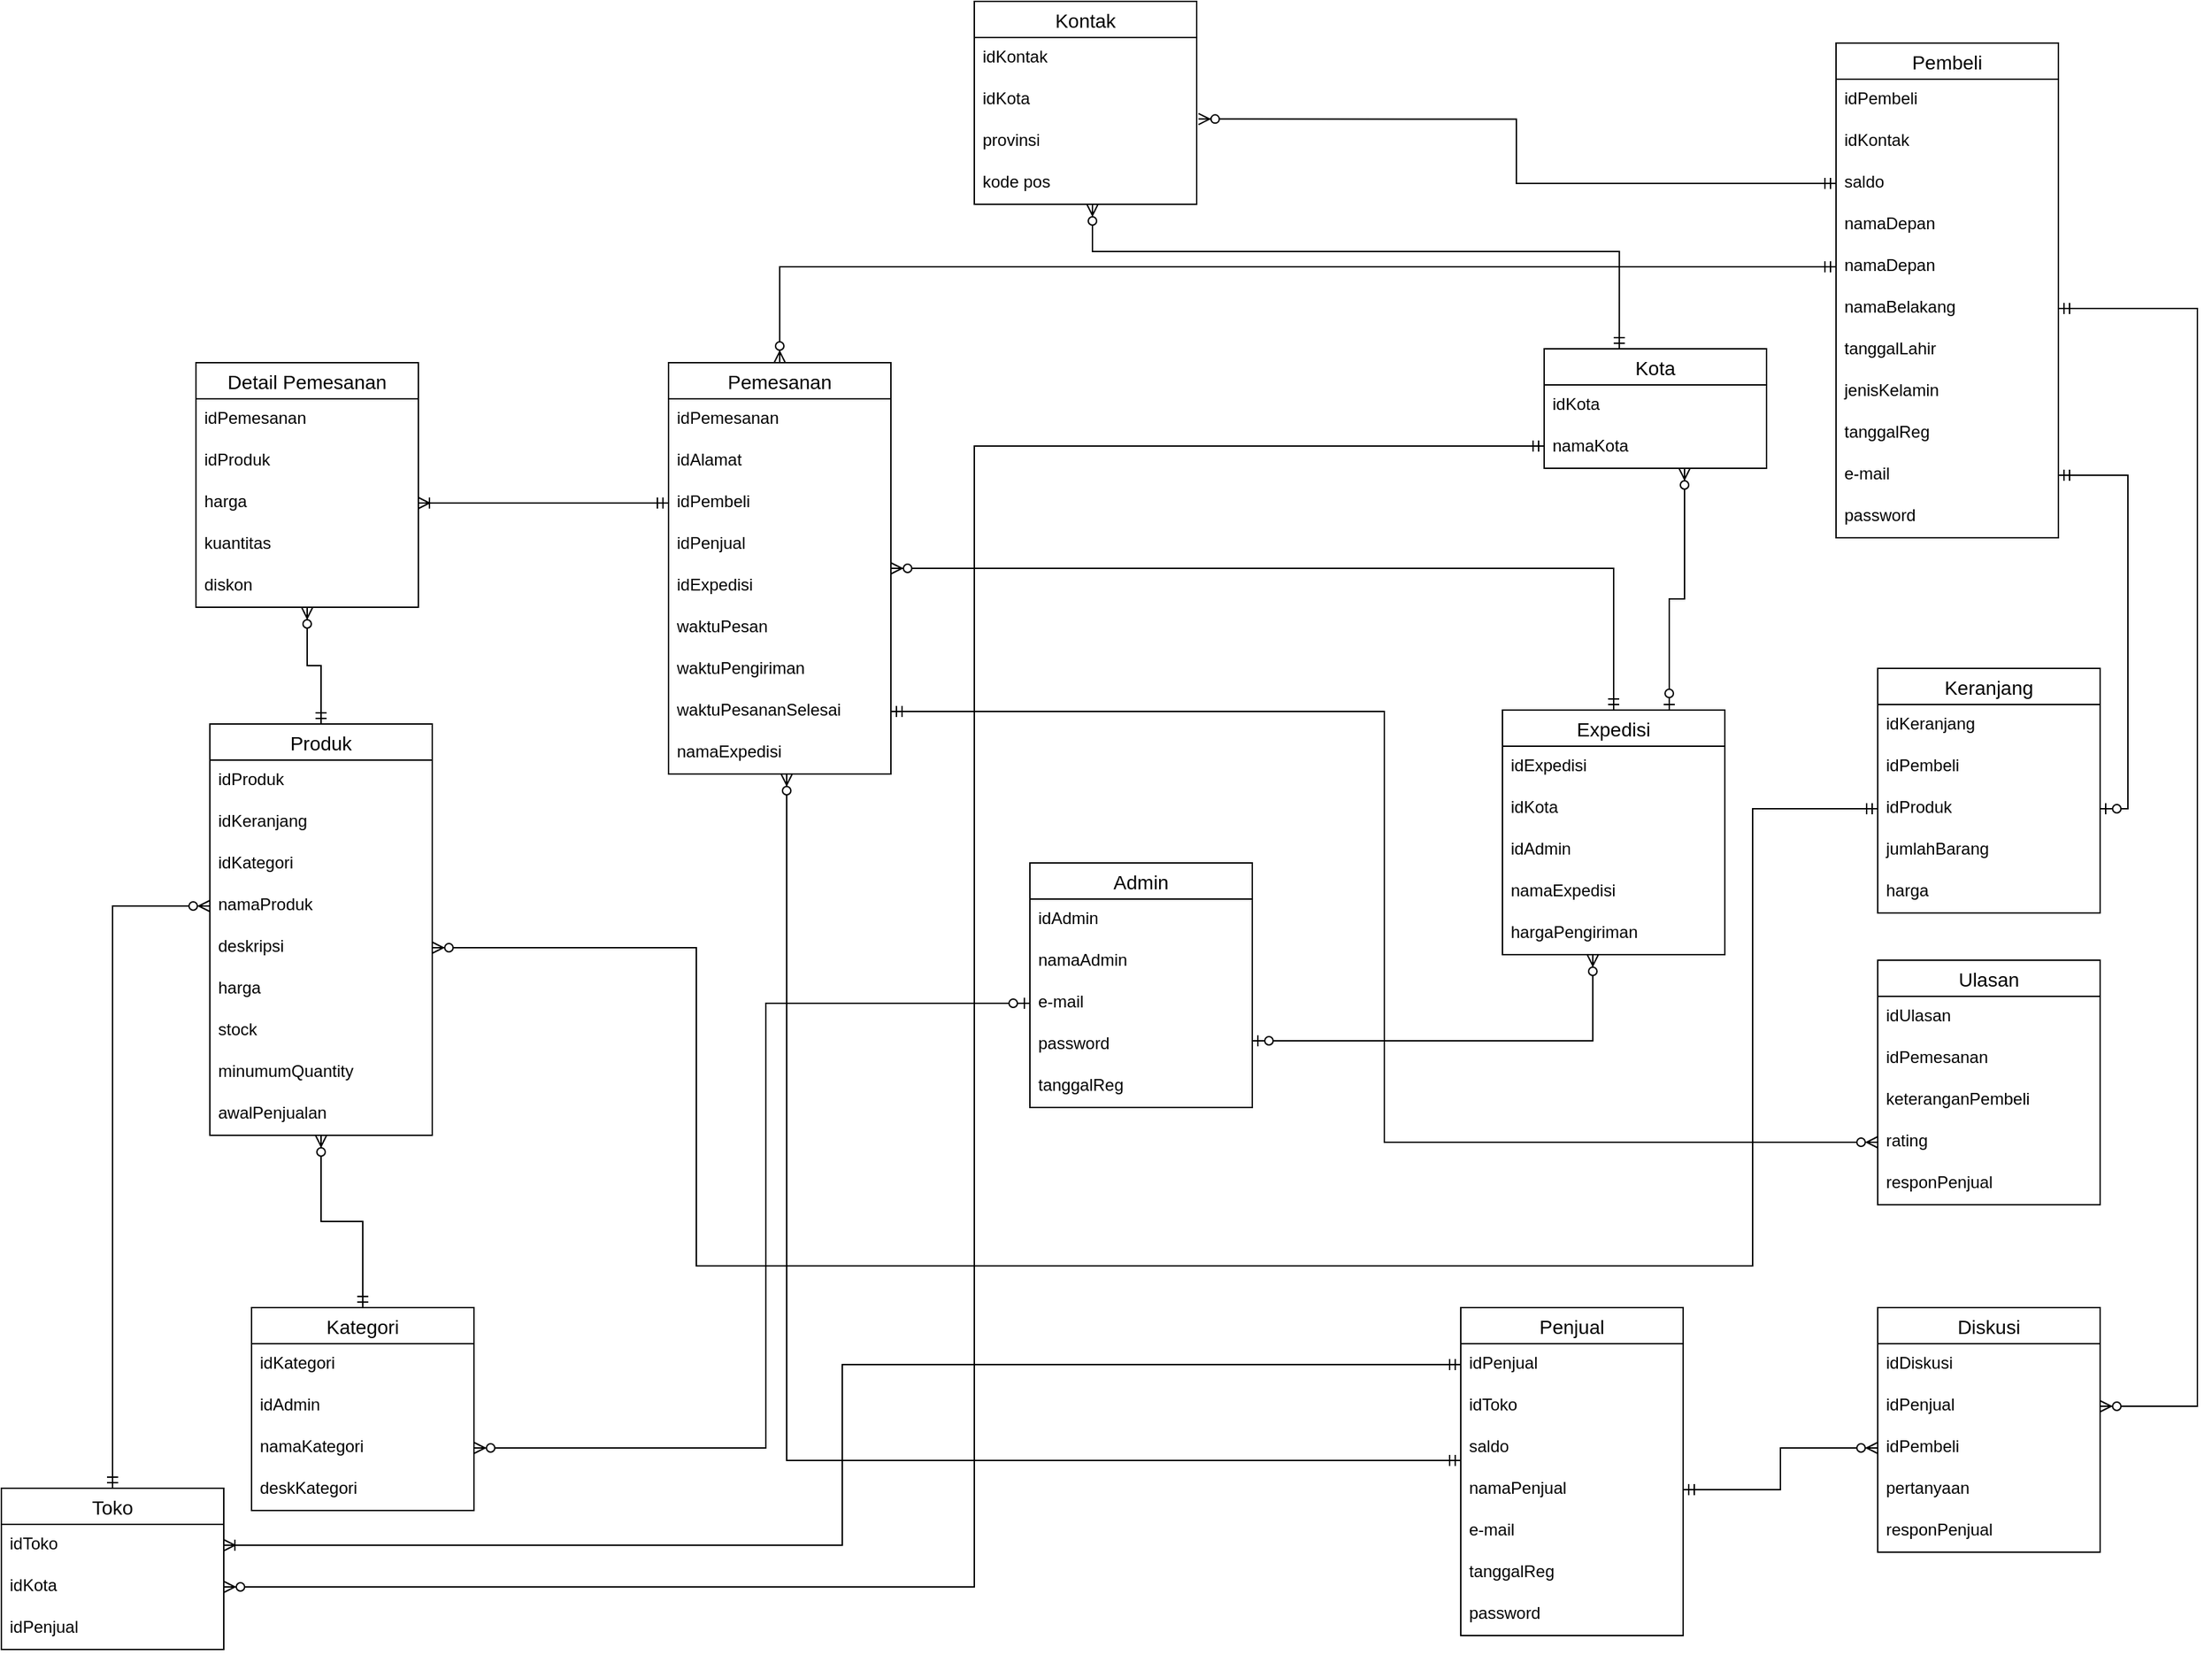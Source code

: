 <mxfile version="15.0.3" type="device"><diagram id="RJazFbGsyhRfg0-cUXsd" name="Page-1"><mxGraphModel dx="3122" dy="2980" grid="1" gridSize="10" guides="1" tooltips="1" connect="1" arrows="1" fold="1" page="1" pageScale="1" pageWidth="850" pageHeight="1100" math="0" shadow="0"><root><mxCell id="0"/><mxCell id="1" parent="0"/><mxCell id="699hFxzPgxFTPZUzYyoW-15" style="edgeStyle=orthogonalEdgeStyle;rounded=0;orthogonalLoop=1;jettySize=auto;html=1;startArrow=ERmandOne;startFill=0;endArrow=ERzeroToMany;endFill=1;" parent="1" source="APfGcnKmZeMgC5g79W3A-1" edge="1" target="APfGcnKmZeMgC5g79W3A-152"><mxGeometry relative="1" as="geometry"><mxPoint x="-1095" y="-1241" as="targetPoint"/><Array as="points"><mxPoint x="-1095" y="-780"/></Array></mxGeometry></mxCell><mxCell id="APfGcnKmZeMgC5g79W3A-1" value="Penjual" style="swimlane;fontStyle=0;childLayout=stackLayout;horizontal=1;startSize=26;horizontalStack=0;resizeParent=1;resizeParentMax=0;resizeLast=0;collapsible=1;marginBottom=0;align=center;fontSize=14;" parent="1" vertex="1"><mxGeometry x="-610" y="-890" width="160" height="236" as="geometry"/></mxCell><mxCell id="APfGcnKmZeMgC5g79W3A-2" value="idPenjual" style="text;strokeColor=none;fillColor=none;spacingLeft=4;spacingRight=4;overflow=hidden;rotatable=0;points=[[0,0.5],[1,0.5]];portConstraint=eastwest;fontSize=12;" parent="APfGcnKmZeMgC5g79W3A-1" vertex="1"><mxGeometry y="26" width="160" height="30" as="geometry"/></mxCell><mxCell id="APfGcnKmZeMgC5g79W3A-104" value="idToko" style="text;strokeColor=none;fillColor=none;spacingLeft=4;spacingRight=4;overflow=hidden;rotatable=0;points=[[0,0.5],[1,0.5]];portConstraint=eastwest;fontSize=12;" parent="APfGcnKmZeMgC5g79W3A-1" vertex="1"><mxGeometry y="56" width="160" height="30" as="geometry"/></mxCell><mxCell id="APfGcnKmZeMgC5g79W3A-97" value="saldo" style="text;strokeColor=none;fillColor=none;spacingLeft=4;spacingRight=4;overflow=hidden;rotatable=0;points=[[0,0.5],[1,0.5]];portConstraint=eastwest;fontSize=12;" parent="APfGcnKmZeMgC5g79W3A-1" vertex="1"><mxGeometry y="86" width="160" height="30" as="geometry"/></mxCell><mxCell id="APfGcnKmZeMgC5g79W3A-3" value="namaPenjual" style="text;strokeColor=none;fillColor=none;spacingLeft=4;spacingRight=4;overflow=hidden;rotatable=0;points=[[0,0.5],[1,0.5]];portConstraint=eastwest;fontSize=12;" parent="APfGcnKmZeMgC5g79W3A-1" vertex="1"><mxGeometry y="116" width="160" height="30" as="geometry"/></mxCell><mxCell id="APfGcnKmZeMgC5g79W3A-14" value="e-mail" style="text;strokeColor=none;fillColor=none;spacingLeft=4;spacingRight=4;overflow=hidden;rotatable=0;points=[[0,0.5],[1,0.5]];portConstraint=eastwest;fontSize=12;" parent="APfGcnKmZeMgC5g79W3A-1" vertex="1"><mxGeometry y="146" width="160" height="30" as="geometry"/></mxCell><mxCell id="699hFxzPgxFTPZUzYyoW-14" value="tanggalReg" style="text;strokeColor=none;fillColor=none;spacingLeft=4;spacingRight=4;overflow=hidden;rotatable=0;points=[[0,0.5],[1,0.5]];portConstraint=eastwest;fontSize=12;" parent="APfGcnKmZeMgC5g79W3A-1" vertex="1"><mxGeometry y="176" width="160" height="30" as="geometry"/></mxCell><mxCell id="APfGcnKmZeMgC5g79W3A-15" value="password" style="text;strokeColor=none;fillColor=none;spacingLeft=4;spacingRight=4;overflow=hidden;rotatable=0;points=[[0,0.5],[1,0.5]];portConstraint=eastwest;fontSize=12;" parent="APfGcnKmZeMgC5g79W3A-1" vertex="1"><mxGeometry y="206" width="160" height="30" as="geometry"/></mxCell><mxCell id="APfGcnKmZeMgC5g79W3A-5" value="Pembeli" style="swimlane;fontStyle=0;childLayout=stackLayout;horizontal=1;startSize=26;horizontalStack=0;resizeParent=1;resizeParentMax=0;resizeLast=0;collapsible=1;marginBottom=0;align=center;fontSize=14;" parent="1" vertex="1"><mxGeometry x="-340" y="-1800" width="160" height="356" as="geometry"/></mxCell><mxCell id="APfGcnKmZeMgC5g79W3A-6" value="idPembeli" style="text;strokeColor=none;fillColor=none;spacingLeft=4;spacingRight=4;overflow=hidden;rotatable=0;points=[[0,0.5],[1,0.5]];portConstraint=eastwest;fontSize=12;" parent="APfGcnKmZeMgC5g79W3A-5" vertex="1"><mxGeometry y="26" width="160" height="30" as="geometry"/></mxCell><mxCell id="APfGcnKmZeMgC5g79W3A-102" value="idKontak" style="text;strokeColor=none;fillColor=none;spacingLeft=4;spacingRight=4;overflow=hidden;rotatable=0;points=[[0,0.5],[1,0.5]];portConstraint=eastwest;fontSize=12;" parent="APfGcnKmZeMgC5g79W3A-5" vertex="1"><mxGeometry y="56" width="160" height="30" as="geometry"/></mxCell><mxCell id="APfGcnKmZeMgC5g79W3A-96" value="saldo" style="text;strokeColor=none;fillColor=none;spacingLeft=4;spacingRight=4;overflow=hidden;rotatable=0;points=[[0,0.5],[1,0.5]];portConstraint=eastwest;fontSize=12;" parent="APfGcnKmZeMgC5g79W3A-5" vertex="1"><mxGeometry y="86" width="160" height="30" as="geometry"/></mxCell><mxCell id="APfGcnKmZeMgC5g79W3A-193" value="namaDepan" style="text;strokeColor=none;fillColor=none;spacingLeft=4;spacingRight=4;overflow=hidden;rotatable=0;points=[[0,0.5],[1,0.5]];portConstraint=eastwest;fontSize=12;" parent="APfGcnKmZeMgC5g79W3A-5" vertex="1"><mxGeometry y="116" width="160" height="30" as="geometry"/></mxCell><mxCell id="APfGcnKmZeMgC5g79W3A-7" value="namaDepan" style="text;strokeColor=none;fillColor=none;spacingLeft=4;spacingRight=4;overflow=hidden;rotatable=0;points=[[0,0.5],[1,0.5]];portConstraint=eastwest;fontSize=12;" parent="APfGcnKmZeMgC5g79W3A-5" vertex="1"><mxGeometry y="146" width="160" height="30" as="geometry"/></mxCell><mxCell id="APfGcnKmZeMgC5g79W3A-16" value="namaBelakang" style="text;strokeColor=none;fillColor=none;spacingLeft=4;spacingRight=4;overflow=hidden;rotatable=0;points=[[0,0.5],[1,0.5]];portConstraint=eastwest;fontSize=12;" parent="APfGcnKmZeMgC5g79W3A-5" vertex="1"><mxGeometry y="176" width="160" height="30" as="geometry"/></mxCell><mxCell id="APfGcnKmZeMgC5g79W3A-18" value="tanggalLahir" style="text;strokeColor=none;fillColor=none;spacingLeft=4;spacingRight=4;overflow=hidden;rotatable=0;points=[[0,0.5],[1,0.5]];portConstraint=eastwest;fontSize=12;" parent="APfGcnKmZeMgC5g79W3A-5" vertex="1"><mxGeometry y="206" width="160" height="30" as="geometry"/></mxCell><mxCell id="APfGcnKmZeMgC5g79W3A-39" value="jenisKelamin" style="text;strokeColor=none;fillColor=none;spacingLeft=4;spacingRight=4;overflow=hidden;rotatable=0;points=[[0,0.5],[1,0.5]];portConstraint=eastwest;fontSize=12;" parent="APfGcnKmZeMgC5g79W3A-5" vertex="1"><mxGeometry y="236" width="160" height="30" as="geometry"/></mxCell><mxCell id="699hFxzPgxFTPZUzYyoW-13" value="tanggalReg" style="text;strokeColor=none;fillColor=none;spacingLeft=4;spacingRight=4;overflow=hidden;rotatable=0;points=[[0,0.5],[1,0.5]];portConstraint=eastwest;fontSize=12;" parent="APfGcnKmZeMgC5g79W3A-5" vertex="1"><mxGeometry y="266" width="160" height="30" as="geometry"/></mxCell><mxCell id="APfGcnKmZeMgC5g79W3A-40" value="e-mail" style="text;strokeColor=none;fillColor=none;spacingLeft=4;spacingRight=4;overflow=hidden;rotatable=0;points=[[0,0.5],[1,0.5]];portConstraint=eastwest;fontSize=12;" parent="APfGcnKmZeMgC5g79W3A-5" vertex="1"><mxGeometry y="296" width="160" height="30" as="geometry"/></mxCell><mxCell id="APfGcnKmZeMgC5g79W3A-41" value="password" style="text;strokeColor=none;fillColor=none;spacingLeft=4;spacingRight=4;overflow=hidden;rotatable=0;points=[[0,0.5],[1,0.5]];portConstraint=eastwest;fontSize=12;" parent="APfGcnKmZeMgC5g79W3A-5" vertex="1"><mxGeometry y="326" width="160" height="30" as="geometry"/></mxCell><mxCell id="699hFxzPgxFTPZUzYyoW-9" style="edgeStyle=orthogonalEdgeStyle;rounded=0;orthogonalLoop=1;jettySize=auto;html=1;startArrow=ERzeroToOne;startFill=1;endArrow=ERzeroToMany;endFill=1;" parent="1" source="APfGcnKmZeMgC5g79W3A-9" target="W7JcC4IR_iA37Tsbyf5r-1" edge="1"><mxGeometry relative="1" as="geometry"><Array as="points"><mxPoint x="-515" y="-1082"/></Array></mxGeometry></mxCell><mxCell id="APfGcnKmZeMgC5g79W3A-9" value="Admin" style="swimlane;fontStyle=0;childLayout=stackLayout;horizontal=1;startSize=26;horizontalStack=0;resizeParent=1;resizeParentMax=0;resizeLast=0;collapsible=1;marginBottom=0;align=center;fontSize=14;" parent="1" vertex="1"><mxGeometry x="-920" y="-1210" width="160" height="176" as="geometry"/></mxCell><mxCell id="APfGcnKmZeMgC5g79W3A-10" value="idAdmin" style="text;strokeColor=none;fillColor=none;spacingLeft=4;spacingRight=4;overflow=hidden;rotatable=0;points=[[0,0.5],[1,0.5]];portConstraint=eastwest;fontSize=12;" parent="APfGcnKmZeMgC5g79W3A-9" vertex="1"><mxGeometry y="26" width="160" height="30" as="geometry"/></mxCell><mxCell id="APfGcnKmZeMgC5g79W3A-11" value="namaAdmin" style="text;strokeColor=none;fillColor=none;spacingLeft=4;spacingRight=4;overflow=hidden;rotatable=0;points=[[0,0.5],[1,0.5]];portConstraint=eastwest;fontSize=12;" parent="APfGcnKmZeMgC5g79W3A-9" vertex="1"><mxGeometry y="56" width="160" height="30" as="geometry"/></mxCell><mxCell id="APfGcnKmZeMgC5g79W3A-12" value="e-mail" style="text;strokeColor=none;fillColor=none;spacingLeft=4;spacingRight=4;overflow=hidden;rotatable=0;points=[[0,0.5],[1,0.5]];portConstraint=eastwest;fontSize=12;" parent="APfGcnKmZeMgC5g79W3A-9" vertex="1"><mxGeometry y="86" width="160" height="30" as="geometry"/></mxCell><mxCell id="699hFxzPgxFTPZUzYyoW-12" value="password" style="text;strokeColor=none;fillColor=none;spacingLeft=4;spacingRight=4;overflow=hidden;rotatable=0;points=[[0,0.5],[1,0.5]];portConstraint=eastwest;fontSize=12;" parent="APfGcnKmZeMgC5g79W3A-9" vertex="1"><mxGeometry y="116" width="160" height="30" as="geometry"/></mxCell><mxCell id="APfGcnKmZeMgC5g79W3A-13" value="tanggalReg" style="text;strokeColor=none;fillColor=none;spacingLeft=4;spacingRight=4;overflow=hidden;rotatable=0;points=[[0,0.5],[1,0.5]];portConstraint=eastwest;fontSize=12;" parent="APfGcnKmZeMgC5g79W3A-9" vertex="1"><mxGeometry y="146" width="160" height="30" as="geometry"/></mxCell><mxCell id="APfGcnKmZeMgC5g79W3A-95" style="edgeStyle=orthogonalEdgeStyle;rounded=0;orthogonalLoop=1;jettySize=auto;html=1;entryX=0.5;entryY=1;entryDx=0;entryDy=0;startArrow=ERmandOne;startFill=0;endArrow=ERzeroToMany;endFill=1;" parent="1" source="APfGcnKmZeMgC5g79W3A-20" target="APfGcnKmZeMgC5g79W3A-89" edge="1"><mxGeometry relative="1" as="geometry"/></mxCell><mxCell id="APfGcnKmZeMgC5g79W3A-20" value="Kategori" style="swimlane;fontStyle=0;childLayout=stackLayout;horizontal=1;startSize=26;horizontalStack=0;resizeParent=1;resizeParentMax=0;resizeLast=0;collapsible=1;marginBottom=0;align=center;fontSize=14;" parent="1" vertex="1"><mxGeometry x="-1480" y="-890" width="160" height="146" as="geometry"/></mxCell><mxCell id="APfGcnKmZeMgC5g79W3A-21" value="idKategori" style="text;strokeColor=none;fillColor=none;spacingLeft=4;spacingRight=4;overflow=hidden;rotatable=0;points=[[0,0.5],[1,0.5]];portConstraint=eastwest;fontSize=12;" parent="APfGcnKmZeMgC5g79W3A-20" vertex="1"><mxGeometry y="26" width="160" height="30" as="geometry"/></mxCell><mxCell id="6hhgTwHlYjc6_trIIsKr-2" value="idAdmin" style="text;strokeColor=none;fillColor=none;spacingLeft=4;spacingRight=4;overflow=hidden;rotatable=0;points=[[0,0.5],[1,0.5]];portConstraint=eastwest;fontSize=12;" parent="APfGcnKmZeMgC5g79W3A-20" vertex="1"><mxGeometry y="56" width="160" height="30" as="geometry"/></mxCell><mxCell id="APfGcnKmZeMgC5g79W3A-22" value="namaKategori" style="text;strokeColor=none;fillColor=none;spacingLeft=4;spacingRight=4;overflow=hidden;rotatable=0;points=[[0,0.5],[1,0.5]];portConstraint=eastwest;fontSize=12;" parent="APfGcnKmZeMgC5g79W3A-20" vertex="1"><mxGeometry y="86" width="160" height="30" as="geometry"/></mxCell><mxCell id="APfGcnKmZeMgC5g79W3A-64" value="deskKategori" style="text;strokeColor=none;fillColor=none;spacingLeft=4;spacingRight=4;overflow=hidden;rotatable=0;points=[[0,0.5],[1,0.5]];portConstraint=eastwest;fontSize=12;" parent="APfGcnKmZeMgC5g79W3A-20" vertex="1"><mxGeometry y="116" width="160" height="30" as="geometry"/></mxCell><mxCell id="E1APhLM0yiymcIhviou_-1" style="edgeStyle=orthogonalEdgeStyle;rounded=0;orthogonalLoop=1;jettySize=auto;html=1;entryX=0.5;entryY=0;entryDx=0;entryDy=0;endArrow=ERmandOne;endFill=0;startArrow=ERzeroToMany;startFill=1;" parent="1" source="APfGcnKmZeMgC5g79W3A-42" target="APfGcnKmZeMgC5g79W3A-108" edge="1"><mxGeometry relative="1" as="geometry"/></mxCell><mxCell id="APfGcnKmZeMgC5g79W3A-42" value="Pemesanan" style="swimlane;fontStyle=0;childLayout=stackLayout;horizontal=1;startSize=26;horizontalStack=0;resizeParent=1;resizeParentMax=0;resizeLast=0;collapsible=1;marginBottom=0;align=center;fontSize=14;" parent="1" vertex="1"><mxGeometry x="-1180" y="-1570" width="160" height="296" as="geometry"/></mxCell><mxCell id="APfGcnKmZeMgC5g79W3A-114" value="idPemesanan" style="text;strokeColor=none;fillColor=none;spacingLeft=4;spacingRight=4;overflow=hidden;rotatable=0;points=[[0,0.5],[1,0.5]];portConstraint=eastwest;fontSize=12;" parent="APfGcnKmZeMgC5g79W3A-42" vertex="1"><mxGeometry y="26" width="160" height="30" as="geometry"/></mxCell><mxCell id="APfGcnKmZeMgC5g79W3A-151" value="idAlamat" style="text;strokeColor=none;fillColor=none;spacingLeft=4;spacingRight=4;overflow=hidden;rotatable=0;points=[[0,0.5],[1,0.5]];portConstraint=eastwest;fontSize=12;" parent="APfGcnKmZeMgC5g79W3A-42" vertex="1"><mxGeometry y="56" width="160" height="30" as="geometry"/></mxCell><mxCell id="APfGcnKmZeMgC5g79W3A-150" value="idPembeli" style="text;strokeColor=none;fillColor=none;spacingLeft=4;spacingRight=4;overflow=hidden;rotatable=0;points=[[0,0.5],[1,0.5]];portConstraint=eastwest;fontSize=12;" parent="APfGcnKmZeMgC5g79W3A-42" vertex="1"><mxGeometry y="86" width="160" height="30" as="geometry"/></mxCell><mxCell id="APfGcnKmZeMgC5g79W3A-146" value="idPenjual" style="text;strokeColor=none;fillColor=none;spacingLeft=4;spacingRight=4;overflow=hidden;rotatable=0;points=[[0,0.5],[1,0.5]];portConstraint=eastwest;fontSize=12;" parent="APfGcnKmZeMgC5g79W3A-42" vertex="1"><mxGeometry y="116" width="160" height="30" as="geometry"/></mxCell><mxCell id="APfGcnKmZeMgC5g79W3A-215" value="idExpedisi" style="text;strokeColor=none;fillColor=none;spacingLeft=4;spacingRight=4;overflow=hidden;rotatable=0;points=[[0,0.5],[1,0.5]];portConstraint=eastwest;fontSize=12;" parent="APfGcnKmZeMgC5g79W3A-42" vertex="1"><mxGeometry y="146" width="160" height="30" as="geometry"/></mxCell><mxCell id="APfGcnKmZeMgC5g79W3A-44" value="waktuPesan" style="text;strokeColor=none;fillColor=none;spacingLeft=4;spacingRight=4;overflow=hidden;rotatable=0;points=[[0,0.5],[1,0.5]];portConstraint=eastwest;fontSize=12;" parent="APfGcnKmZeMgC5g79W3A-42" vertex="1"><mxGeometry y="176" width="160" height="30" as="geometry"/></mxCell><mxCell id="APfGcnKmZeMgC5g79W3A-154" value="waktuPengiriman" style="text;strokeColor=none;fillColor=none;spacingLeft=4;spacingRight=4;overflow=hidden;rotatable=0;points=[[0,0.5],[1,0.5]];portConstraint=eastwest;fontSize=12;" parent="APfGcnKmZeMgC5g79W3A-42" vertex="1"><mxGeometry y="206" width="160" height="30" as="geometry"/></mxCell><mxCell id="APfGcnKmZeMgC5g79W3A-155" value="waktuPesananSelesai" style="text;strokeColor=none;fillColor=none;spacingLeft=4;spacingRight=4;overflow=hidden;rotatable=0;points=[[0,0.5],[1,0.5]];portConstraint=eastwest;fontSize=12;" parent="APfGcnKmZeMgC5g79W3A-42" vertex="1"><mxGeometry y="236" width="160" height="30" as="geometry"/></mxCell><mxCell id="APfGcnKmZeMgC5g79W3A-152" value="namaExpedisi" style="text;strokeColor=none;fillColor=none;spacingLeft=4;spacingRight=4;overflow=hidden;rotatable=0;points=[[0,0.5],[1,0.5]];portConstraint=eastwest;fontSize=12;" parent="APfGcnKmZeMgC5g79W3A-42" vertex="1"><mxGeometry y="266" width="160" height="30" as="geometry"/></mxCell><mxCell id="E1APhLM0yiymcIhviou_-2" style="edgeStyle=orthogonalEdgeStyle;rounded=0;orthogonalLoop=1;jettySize=auto;html=1;entryX=0.338;entryY=0;entryDx=0;entryDy=0;entryPerimeter=0;startArrow=ERzeroToMany;startFill=1;endArrow=ERmandOne;endFill=0;" parent="1" source="APfGcnKmZeMgC5g79W3A-62" target="APfGcnKmZeMgC5g79W3A-206" edge="1"><mxGeometry relative="1" as="geometry"><mxPoint x="-875" y="-1680" as="sourcePoint"/><Array as="points"><mxPoint x="-875" y="-1650"/><mxPoint x="-496" y="-1650"/></Array></mxGeometry></mxCell><mxCell id="APfGcnKmZeMgC5g79W3A-57" value="Kontak" style="swimlane;fontStyle=0;childLayout=stackLayout;horizontal=1;startSize=26;horizontalStack=0;resizeParent=1;resizeParentMax=0;resizeLast=0;collapsible=1;marginBottom=0;align=center;fontSize=14;" parent="1" vertex="1"><mxGeometry x="-960" y="-1830" width="160" height="146" as="geometry"/></mxCell><mxCell id="APfGcnKmZeMgC5g79W3A-63" value="idKontak" style="text;strokeColor=none;fillColor=none;spacingLeft=4;spacingRight=4;overflow=hidden;rotatable=0;points=[[0,0.5],[1,0.5]];portConstraint=eastwest;fontSize=12;" parent="APfGcnKmZeMgC5g79W3A-57" vertex="1"><mxGeometry y="26" width="160" height="30" as="geometry"/></mxCell><mxCell id="APfGcnKmZeMgC5g79W3A-58" value="idKota" style="text;strokeColor=none;fillColor=none;spacingLeft=4;spacingRight=4;overflow=hidden;rotatable=0;points=[[0,0.5],[1,0.5]];portConstraint=eastwest;fontSize=12;" parent="APfGcnKmZeMgC5g79W3A-57" vertex="1"><mxGeometry y="56" width="160" height="30" as="geometry"/></mxCell><mxCell id="APfGcnKmZeMgC5g79W3A-59" value="provinsi" style="text;strokeColor=none;fillColor=none;spacingLeft=4;spacingRight=4;overflow=hidden;rotatable=0;points=[[0,0.5],[1,0.5]];portConstraint=eastwest;fontSize=12;" parent="APfGcnKmZeMgC5g79W3A-57" vertex="1"><mxGeometry y="86" width="160" height="30" as="geometry"/></mxCell><mxCell id="APfGcnKmZeMgC5g79W3A-62" value="kode pos" style="text;strokeColor=none;fillColor=none;spacingLeft=4;spacingRight=4;overflow=hidden;rotatable=0;points=[[0,0.5],[1,0.5]];portConstraint=eastwest;fontSize=12;" parent="APfGcnKmZeMgC5g79W3A-57" vertex="1"><mxGeometry y="116" width="160" height="30" as="geometry"/></mxCell><mxCell id="699hFxzPgxFTPZUzYyoW-6" style="edgeStyle=orthogonalEdgeStyle;rounded=0;orthogonalLoop=1;jettySize=auto;html=1;exitX=0.5;exitY=0;exitDx=0;exitDy=0;entryX=0;entryY=0.5;entryDx=0;entryDy=0;startArrow=ERmandOne;startFill=0;endArrow=ERzeroToMany;endFill=1;" parent="1" source="APfGcnKmZeMgC5g79W3A-69" target="APfGcnKmZeMgC5g79W3A-92" edge="1"><mxGeometry relative="1" as="geometry"/></mxCell><mxCell id="APfGcnKmZeMgC5g79W3A-69" value="Toko" style="swimlane;fontStyle=0;childLayout=stackLayout;horizontal=1;startSize=26;horizontalStack=0;resizeParent=1;resizeParentMax=0;resizeLast=0;collapsible=1;marginBottom=0;align=center;fontSize=14;" parent="1" vertex="1"><mxGeometry x="-1660" y="-760" width="160" height="116" as="geometry"/></mxCell><mxCell id="APfGcnKmZeMgC5g79W3A-70" value="idToko" style="text;strokeColor=none;fillColor=none;spacingLeft=4;spacingRight=4;overflow=hidden;rotatable=0;points=[[0,0.5],[1,0.5]];portConstraint=eastwest;fontSize=12;" parent="APfGcnKmZeMgC5g79W3A-69" vertex="1"><mxGeometry y="26" width="160" height="30" as="geometry"/></mxCell><mxCell id="APfGcnKmZeMgC5g79W3A-71" value="idKota" style="text;strokeColor=none;fillColor=none;spacingLeft=4;spacingRight=4;overflow=hidden;rotatable=0;points=[[0,0.5],[1,0.5]];portConstraint=eastwest;fontSize=12;" parent="APfGcnKmZeMgC5g79W3A-69" vertex="1"><mxGeometry y="56" width="160" height="30" as="geometry"/></mxCell><mxCell id="APfGcnKmZeMgC5g79W3A-80" value="idPenjual" style="text;strokeColor=none;fillColor=none;spacingLeft=4;spacingRight=4;overflow=hidden;rotatable=0;points=[[0,0.5],[1,0.5]];portConstraint=eastwest;fontSize=12;" parent="APfGcnKmZeMgC5g79W3A-69" vertex="1"><mxGeometry y="86" width="160" height="30" as="geometry"/></mxCell><mxCell id="APfGcnKmZeMgC5g79W3A-79" style="edgeStyle=orthogonalEdgeStyle;rounded=0;orthogonalLoop=1;jettySize=auto;html=1;entryX=1;entryY=0.5;entryDx=0;entryDy=0;startArrow=ERmandOne;startFill=0;endArrow=ERoneToMany;endFill=0;" parent="1" source="APfGcnKmZeMgC5g79W3A-2" target="APfGcnKmZeMgC5g79W3A-70" edge="1"><mxGeometry relative="1" as="geometry"/></mxCell><mxCell id="699hFxzPgxFTPZUzYyoW-3" style="edgeStyle=orthogonalEdgeStyle;rounded=0;orthogonalLoop=1;jettySize=auto;html=1;entryX=0;entryY=0.5;entryDx=0;entryDy=0;exitX=1;exitY=0.5;exitDx=0;exitDy=0;startArrow=ERzeroToMany;startFill=1;endArrow=ERmandOne;endFill=0;" parent="1" source="APfGcnKmZeMgC5g79W3A-107" target="APfGcnKmZeMgC5g79W3A-132" edge="1"><mxGeometry relative="1" as="geometry"><Array as="points"><mxPoint x="-1160" y="-1149"/><mxPoint x="-1160" y="-920"/><mxPoint x="-400" y="-920"/><mxPoint x="-400" y="-1249"/></Array></mxGeometry></mxCell><mxCell id="APfGcnKmZeMgC5g79W3A-89" value="Produk" style="swimlane;fontStyle=0;childLayout=stackLayout;horizontal=1;startSize=26;horizontalStack=0;resizeParent=1;resizeParentMax=0;resizeLast=0;collapsible=1;marginBottom=0;align=center;fontSize=14;" parent="1" vertex="1"><mxGeometry x="-1510" y="-1310" width="160" height="296" as="geometry"/></mxCell><mxCell id="APfGcnKmZeMgC5g79W3A-90" value="idProduk" style="text;strokeColor=none;fillColor=none;spacingLeft=4;spacingRight=4;overflow=hidden;rotatable=0;points=[[0,0.5],[1,0.5]];portConstraint=eastwest;fontSize=12;" parent="APfGcnKmZeMgC5g79W3A-89" vertex="1"><mxGeometry y="26" width="160" height="30" as="geometry"/></mxCell><mxCell id="699hFxzPgxFTPZUzYyoW-4" value="idKeranjang" style="text;strokeColor=none;fillColor=none;spacingLeft=4;spacingRight=4;overflow=hidden;rotatable=0;points=[[0,0.5],[1,0.5]];portConstraint=eastwest;fontSize=12;" parent="APfGcnKmZeMgC5g79W3A-89" vertex="1"><mxGeometry y="56" width="160" height="30" as="geometry"/></mxCell><mxCell id="APfGcnKmZeMgC5g79W3A-91" value="idKategori" style="text;strokeColor=none;fillColor=none;spacingLeft=4;spacingRight=4;overflow=hidden;rotatable=0;points=[[0,0.5],[1,0.5]];portConstraint=eastwest;fontSize=12;" parent="APfGcnKmZeMgC5g79W3A-89" vertex="1"><mxGeometry y="86" width="160" height="30" as="geometry"/></mxCell><mxCell id="APfGcnKmZeMgC5g79W3A-92" value="namaProduk" style="text;strokeColor=none;fillColor=none;spacingLeft=4;spacingRight=4;overflow=hidden;rotatable=0;points=[[0,0.5],[1,0.5]];portConstraint=eastwest;fontSize=12;" parent="APfGcnKmZeMgC5g79W3A-89" vertex="1"><mxGeometry y="116" width="160" height="30" as="geometry"/></mxCell><mxCell id="APfGcnKmZeMgC5g79W3A-107" value="deskripsi" style="text;strokeColor=none;fillColor=none;spacingLeft=4;spacingRight=4;overflow=hidden;rotatable=0;points=[[0,0.5],[1,0.5]];portConstraint=eastwest;fontSize=12;" parent="APfGcnKmZeMgC5g79W3A-89" vertex="1"><mxGeometry y="146" width="160" height="30" as="geometry"/></mxCell><mxCell id="APfGcnKmZeMgC5g79W3A-205" value="harga" style="text;strokeColor=none;fillColor=none;spacingLeft=4;spacingRight=4;overflow=hidden;rotatable=0;points=[[0,0.5],[1,0.5]];portConstraint=eastwest;fontSize=12;" parent="APfGcnKmZeMgC5g79W3A-89" vertex="1"><mxGeometry y="176" width="160" height="30" as="geometry"/></mxCell><mxCell id="APfGcnKmZeMgC5g79W3A-93" value="stock" style="text;strokeColor=none;fillColor=none;spacingLeft=4;spacingRight=4;overflow=hidden;rotatable=0;points=[[0,0.5],[1,0.5]];portConstraint=eastwest;fontSize=12;" parent="APfGcnKmZeMgC5g79W3A-89" vertex="1"><mxGeometry y="206" width="160" height="30" as="geometry"/></mxCell><mxCell id="APfGcnKmZeMgC5g79W3A-105" value="minumumQuantity" style="text;strokeColor=none;fillColor=none;spacingLeft=4;spacingRight=4;overflow=hidden;rotatable=0;points=[[0,0.5],[1,0.5]];portConstraint=eastwest;fontSize=12;" parent="APfGcnKmZeMgC5g79W3A-89" vertex="1"><mxGeometry y="236" width="160" height="30" as="geometry"/></mxCell><mxCell id="APfGcnKmZeMgC5g79W3A-106" value="awalPenjualan" style="text;strokeColor=none;fillColor=none;spacingLeft=4;spacingRight=4;overflow=hidden;rotatable=0;points=[[0,0.5],[1,0.5]];portConstraint=eastwest;fontSize=12;" parent="APfGcnKmZeMgC5g79W3A-89" vertex="1"><mxGeometry y="266" width="160" height="30" as="geometry"/></mxCell><mxCell id="699hFxzPgxFTPZUzYyoW-18" style="edgeStyle=orthogonalEdgeStyle;rounded=0;orthogonalLoop=1;jettySize=auto;html=1;exitX=0.75;exitY=0;exitDx=0;exitDy=0;startArrow=ERzeroToOne;startFill=1;endArrow=ERzeroToMany;endFill=1;" parent="1" source="APfGcnKmZeMgC5g79W3A-108" target="APfGcnKmZeMgC5g79W3A-208" edge="1"><mxGeometry relative="1" as="geometry"><mxPoint x="-452" y="-1460" as="targetPoint"/><Array as="points"><mxPoint x="-460" y="-1400"/><mxPoint x="-449" y="-1400"/></Array></mxGeometry></mxCell><mxCell id="APfGcnKmZeMgC5g79W3A-108" value="Expedisi" style="swimlane;fontStyle=0;childLayout=stackLayout;horizontal=1;startSize=26;horizontalStack=0;resizeParent=1;resizeParentMax=0;resizeLast=0;collapsible=1;marginBottom=0;align=center;fontSize=14;" parent="1" vertex="1"><mxGeometry x="-580" y="-1320" width="160" height="176" as="geometry"/></mxCell><mxCell id="APfGcnKmZeMgC5g79W3A-109" value="idExpedisi" style="text;strokeColor=none;fillColor=none;spacingLeft=4;spacingRight=4;overflow=hidden;rotatable=0;points=[[0,0.5],[1,0.5]];portConstraint=eastwest;fontSize=12;" parent="APfGcnKmZeMgC5g79W3A-108" vertex="1"><mxGeometry y="26" width="160" height="30" as="geometry"/></mxCell><mxCell id="699hFxzPgxFTPZUzYyoW-20" value="idKota" style="text;strokeColor=none;fillColor=none;spacingLeft=4;spacingRight=4;overflow=hidden;rotatable=0;points=[[0,0.5],[1,0.5]];portConstraint=eastwest;fontSize=12;" parent="APfGcnKmZeMgC5g79W3A-108" vertex="1"><mxGeometry y="56" width="160" height="30" as="geometry"/></mxCell><mxCell id="6hhgTwHlYjc6_trIIsKr-3" value="idAdmin" style="text;strokeColor=none;fillColor=none;spacingLeft=4;spacingRight=4;overflow=hidden;rotatable=0;points=[[0,0.5],[1,0.5]];portConstraint=eastwest;fontSize=12;" parent="APfGcnKmZeMgC5g79W3A-108" vertex="1"><mxGeometry y="86" width="160" height="30" as="geometry"/></mxCell><mxCell id="APfGcnKmZeMgC5g79W3A-110" value="namaExpedisi" style="text;strokeColor=none;fillColor=none;spacingLeft=4;spacingRight=4;overflow=hidden;rotatable=0;points=[[0,0.5],[1,0.5]];portConstraint=eastwest;fontSize=12;" parent="APfGcnKmZeMgC5g79W3A-108" vertex="1"><mxGeometry y="116" width="160" height="30" as="geometry"/></mxCell><mxCell id="W7JcC4IR_iA37Tsbyf5r-1" value="hargaPengiriman" style="text;strokeColor=none;fillColor=none;spacingLeft=4;spacingRight=4;overflow=hidden;rotatable=0;points=[[0,0.5],[1,0.5]];portConstraint=eastwest;fontSize=12;" vertex="1" parent="APfGcnKmZeMgC5g79W3A-108"><mxGeometry y="146" width="160" height="30" as="geometry"/></mxCell><mxCell id="APfGcnKmZeMgC5g79W3A-120" value="Ulasan" style="swimlane;fontStyle=0;childLayout=stackLayout;horizontal=1;startSize=26;horizontalStack=0;resizeParent=1;resizeParentMax=0;resizeLast=0;collapsible=1;marginBottom=0;align=center;fontSize=14;" parent="1" vertex="1"><mxGeometry x="-310" y="-1140" width="160" height="176" as="geometry"/></mxCell><mxCell id="APfGcnKmZeMgC5g79W3A-121" value="idUlasan" style="text;strokeColor=none;fillColor=none;spacingLeft=4;spacingRight=4;overflow=hidden;rotatable=0;points=[[0,0.5],[1,0.5]];portConstraint=eastwest;fontSize=12;" parent="APfGcnKmZeMgC5g79W3A-120" vertex="1"><mxGeometry y="26" width="160" height="30" as="geometry"/></mxCell><mxCell id="APfGcnKmZeMgC5g79W3A-218" value="idPemesanan" style="text;strokeColor=none;fillColor=none;spacingLeft=4;spacingRight=4;overflow=hidden;rotatable=0;points=[[0,0.5],[1,0.5]];portConstraint=eastwest;fontSize=12;" parent="APfGcnKmZeMgC5g79W3A-120" vertex="1"><mxGeometry y="56" width="160" height="30" as="geometry"/></mxCell><mxCell id="APfGcnKmZeMgC5g79W3A-122" value="keteranganPembeli" style="text;strokeColor=none;fillColor=none;spacingLeft=4;spacingRight=4;overflow=hidden;rotatable=0;points=[[0,0.5],[1,0.5]];portConstraint=eastwest;fontSize=12;" parent="APfGcnKmZeMgC5g79W3A-120" vertex="1"><mxGeometry y="86" width="160" height="30" as="geometry"/></mxCell><mxCell id="APfGcnKmZeMgC5g79W3A-128" value="rating" style="text;strokeColor=none;fillColor=none;spacingLeft=4;spacingRight=4;overflow=hidden;rotatable=0;points=[[0,0.5],[1,0.5]];portConstraint=eastwest;fontSize=12;" parent="APfGcnKmZeMgC5g79W3A-120" vertex="1"><mxGeometry y="116" width="160" height="30" as="geometry"/></mxCell><mxCell id="APfGcnKmZeMgC5g79W3A-123" value="responPenjual" style="text;strokeColor=none;fillColor=none;spacingLeft=4;spacingRight=4;overflow=hidden;rotatable=0;points=[[0,0.5],[1,0.5]];portConstraint=eastwest;fontSize=12;" parent="APfGcnKmZeMgC5g79W3A-120" vertex="1"><mxGeometry y="146" width="160" height="30" as="geometry"/></mxCell><mxCell id="APfGcnKmZeMgC5g79W3A-124" value="Diskusi" style="swimlane;fontStyle=0;childLayout=stackLayout;horizontal=1;startSize=26;horizontalStack=0;resizeParent=1;resizeParentMax=0;resizeLast=0;collapsible=1;marginBottom=0;align=center;fontSize=14;" parent="1" vertex="1"><mxGeometry x="-310" y="-890" width="160" height="176" as="geometry"/></mxCell><mxCell id="APfGcnKmZeMgC5g79W3A-125" value="idDiskusi" style="text;strokeColor=none;fillColor=none;spacingLeft=4;spacingRight=4;overflow=hidden;rotatable=0;points=[[0,0.5],[1,0.5]];portConstraint=eastwest;fontSize=12;" parent="APfGcnKmZeMgC5g79W3A-124" vertex="1"><mxGeometry y="26" width="160" height="30" as="geometry"/></mxCell><mxCell id="APfGcnKmZeMgC5g79W3A-217" value="idPenjual" style="text;strokeColor=none;fillColor=none;spacingLeft=4;spacingRight=4;overflow=hidden;rotatable=0;points=[[0,0.5],[1,0.5]];portConstraint=eastwest;fontSize=12;" parent="APfGcnKmZeMgC5g79W3A-124" vertex="1"><mxGeometry y="56" width="160" height="30" as="geometry"/></mxCell><mxCell id="APfGcnKmZeMgC5g79W3A-133" value="idPembeli" style="text;strokeColor=none;fillColor=none;spacingLeft=4;spacingRight=4;overflow=hidden;rotatable=0;points=[[0,0.5],[1,0.5]];portConstraint=eastwest;fontSize=12;" parent="APfGcnKmZeMgC5g79W3A-124" vertex="1"><mxGeometry y="86" width="160" height="30" as="geometry"/></mxCell><mxCell id="APfGcnKmZeMgC5g79W3A-126" value="pertanyaan" style="text;strokeColor=none;fillColor=none;spacingLeft=4;spacingRight=4;overflow=hidden;rotatable=0;points=[[0,0.5],[1,0.5]];portConstraint=eastwest;fontSize=12;" parent="APfGcnKmZeMgC5g79W3A-124" vertex="1"><mxGeometry y="116" width="160" height="30" as="geometry"/></mxCell><mxCell id="APfGcnKmZeMgC5g79W3A-127" value="responPenjual" style="text;strokeColor=none;fillColor=none;spacingLeft=4;spacingRight=4;overflow=hidden;rotatable=0;points=[[0,0.5],[1,0.5]];portConstraint=eastwest;fontSize=12;" parent="APfGcnKmZeMgC5g79W3A-124" vertex="1"><mxGeometry y="146" width="160" height="30" as="geometry"/></mxCell><mxCell id="APfGcnKmZeMgC5g79W3A-129" value="Keranjang" style="swimlane;fontStyle=0;childLayout=stackLayout;horizontal=1;startSize=26;horizontalStack=0;resizeParent=1;resizeParentMax=0;resizeLast=0;collapsible=1;marginBottom=0;align=center;fontSize=14;" parent="1" vertex="1"><mxGeometry x="-310" y="-1350" width="160" height="176" as="geometry"/></mxCell><mxCell id="APfGcnKmZeMgC5g79W3A-130" value="idKeranjang" style="text;strokeColor=none;fillColor=none;spacingLeft=4;spacingRight=4;overflow=hidden;rotatable=0;points=[[0,0.5],[1,0.5]];portConstraint=eastwest;fontSize=12;" parent="APfGcnKmZeMgC5g79W3A-129" vertex="1"><mxGeometry y="26" width="160" height="30" as="geometry"/></mxCell><mxCell id="APfGcnKmZeMgC5g79W3A-131" value="idPembeli" style="text;strokeColor=none;fillColor=none;spacingLeft=4;spacingRight=4;overflow=hidden;rotatable=0;points=[[0,0.5],[1,0.5]];portConstraint=eastwest;fontSize=12;" parent="APfGcnKmZeMgC5g79W3A-129" vertex="1"><mxGeometry y="56" width="160" height="30" as="geometry"/></mxCell><mxCell id="APfGcnKmZeMgC5g79W3A-132" value="idProduk" style="text;strokeColor=none;fillColor=none;spacingLeft=4;spacingRight=4;overflow=hidden;rotatable=0;points=[[0,0.5],[1,0.5]];portConstraint=eastwest;fontSize=12;" parent="APfGcnKmZeMgC5g79W3A-129" vertex="1"><mxGeometry y="86" width="160" height="30" as="geometry"/></mxCell><mxCell id="APfGcnKmZeMgC5g79W3A-135" value="jumlahBarang" style="text;strokeColor=none;fillColor=none;spacingLeft=4;spacingRight=4;overflow=hidden;rotatable=0;points=[[0,0.5],[1,0.5]];portConstraint=eastwest;fontSize=12;" parent="APfGcnKmZeMgC5g79W3A-129" vertex="1"><mxGeometry y="116" width="160" height="30" as="geometry"/></mxCell><mxCell id="APfGcnKmZeMgC5g79W3A-136" value="harga" style="text;strokeColor=none;fillColor=none;spacingLeft=4;spacingRight=4;overflow=hidden;rotatable=0;points=[[0,0.5],[1,0.5]];portConstraint=eastwest;fontSize=12;" parent="APfGcnKmZeMgC5g79W3A-129" vertex="1"><mxGeometry y="146" width="160" height="30" as="geometry"/></mxCell><mxCell id="APfGcnKmZeMgC5g79W3A-177" style="edgeStyle=orthogonalEdgeStyle;rounded=0;orthogonalLoop=1;jettySize=auto;html=1;startArrow=ERzeroToMany;startFill=1;endArrow=ERmandOne;endFill=0;" parent="1" source="APfGcnKmZeMgC5g79W3A-137" target="APfGcnKmZeMgC5g79W3A-89" edge="1"><mxGeometry relative="1" as="geometry"/></mxCell><mxCell id="APfGcnKmZeMgC5g79W3A-137" value="Detail Pemesanan" style="swimlane;fontStyle=0;childLayout=stackLayout;horizontal=1;startSize=26;horizontalStack=0;resizeParent=1;resizeParentMax=0;resizeLast=0;collapsible=1;marginBottom=0;align=center;fontSize=14;" parent="1" vertex="1"><mxGeometry x="-1520" y="-1570" width="160" height="176" as="geometry"/></mxCell><mxCell id="APfGcnKmZeMgC5g79W3A-43" value="idPemesanan" style="text;strokeColor=none;fillColor=none;spacingLeft=4;spacingRight=4;overflow=hidden;rotatable=0;points=[[0,0.5],[1,0.5]];portConstraint=eastwest;fontSize=12;" parent="APfGcnKmZeMgC5g79W3A-137" vertex="1"><mxGeometry y="26" width="160" height="30" as="geometry"/></mxCell><mxCell id="APfGcnKmZeMgC5g79W3A-143" value="idProduk" style="text;strokeColor=none;fillColor=none;spacingLeft=4;spacingRight=4;overflow=hidden;rotatable=0;points=[[0,0.5],[1,0.5]];portConstraint=eastwest;fontSize=12;" parent="APfGcnKmZeMgC5g79W3A-137" vertex="1"><mxGeometry y="56" width="160" height="30" as="geometry"/></mxCell><mxCell id="APfGcnKmZeMgC5g79W3A-147" value="harga" style="text;strokeColor=none;fillColor=none;spacingLeft=4;spacingRight=4;overflow=hidden;rotatable=0;points=[[0,0.5],[1,0.5]];portConstraint=eastwest;fontSize=12;" parent="APfGcnKmZeMgC5g79W3A-137" vertex="1"><mxGeometry y="86" width="160" height="30" as="geometry"/></mxCell><mxCell id="APfGcnKmZeMgC5g79W3A-148" value="kuantitas" style="text;strokeColor=none;fillColor=none;spacingLeft=4;spacingRight=4;overflow=hidden;rotatable=0;points=[[0,0.5],[1,0.5]];portConstraint=eastwest;fontSize=12;" parent="APfGcnKmZeMgC5g79W3A-137" vertex="1"><mxGeometry y="116" width="160" height="30" as="geometry"/></mxCell><mxCell id="APfGcnKmZeMgC5g79W3A-149" value="diskon" style="text;strokeColor=none;fillColor=none;spacingLeft=4;spacingRight=4;overflow=hidden;rotatable=0;points=[[0,0.5],[1,0.5]];portConstraint=eastwest;fontSize=12;" parent="APfGcnKmZeMgC5g79W3A-137" vertex="1"><mxGeometry y="146" width="160" height="30" as="geometry"/></mxCell><mxCell id="APfGcnKmZeMgC5g79W3A-185" style="edgeStyle=orthogonalEdgeStyle;rounded=0;orthogonalLoop=1;jettySize=auto;html=1;entryX=1;entryY=0.5;entryDx=0;entryDy=0;startArrow=ERzeroToMany;startFill=1;endArrow=ERmandOne;endFill=0;" parent="1" source="APfGcnKmZeMgC5g79W3A-133" target="APfGcnKmZeMgC5g79W3A-3" edge="1"><mxGeometry relative="1" as="geometry"/></mxCell><mxCell id="APfGcnKmZeMgC5g79W3A-186" style="edgeStyle=orthogonalEdgeStyle;rounded=0;orthogonalLoop=1;jettySize=auto;html=1;exitX=1;exitY=0.5;exitDx=0;exitDy=0;entryX=1;entryY=0.5;entryDx=0;entryDy=0;startArrow=ERmandOne;startFill=0;endArrow=ERzeroToOne;endFill=1;" parent="1" source="APfGcnKmZeMgC5g79W3A-40" target="APfGcnKmZeMgC5g79W3A-132" edge="1"><mxGeometry relative="1" as="geometry"/></mxCell><mxCell id="APfGcnKmZeMgC5g79W3A-194" style="edgeStyle=orthogonalEdgeStyle;rounded=0;orthogonalLoop=1;jettySize=auto;html=1;exitX=0;exitY=0.5;exitDx=0;exitDy=0;entryX=0.5;entryY=0;entryDx=0;entryDy=0;startArrow=ERmandOne;startFill=0;endArrow=ERzeroToMany;endFill=1;" parent="1" source="APfGcnKmZeMgC5g79W3A-7" target="APfGcnKmZeMgC5g79W3A-42" edge="1"><mxGeometry relative="1" as="geometry"><Array as="points"><mxPoint x="-1100" y="-1639"/></Array></mxGeometry></mxCell><mxCell id="APfGcnKmZeMgC5g79W3A-195" style="edgeStyle=orthogonalEdgeStyle;rounded=0;orthogonalLoop=1;jettySize=auto;html=1;exitX=0;exitY=0.5;exitDx=0;exitDy=0;entryX=1.008;entryY=-0.044;entryDx=0;entryDy=0;startArrow=ERmandOne;startFill=0;endArrow=ERzeroToMany;endFill=1;entryPerimeter=0;" parent="1" source="APfGcnKmZeMgC5g79W3A-96" target="APfGcnKmZeMgC5g79W3A-59" edge="1"><mxGeometry relative="1" as="geometry"/></mxCell><mxCell id="APfGcnKmZeMgC5g79W3A-204" style="edgeStyle=orthogonalEdgeStyle;rounded=0;orthogonalLoop=1;jettySize=auto;html=1;exitX=0;exitY=0.5;exitDx=0;exitDy=0;entryX=1;entryY=0.5;entryDx=0;entryDy=0;startArrow=ERmandOne;startFill=0;endArrow=ERoneToMany;endFill=0;" parent="1" source="APfGcnKmZeMgC5g79W3A-150" target="APfGcnKmZeMgC5g79W3A-147" edge="1"><mxGeometry relative="1" as="geometry"/></mxCell><mxCell id="APfGcnKmZeMgC5g79W3A-206" value="Kota" style="swimlane;fontStyle=0;childLayout=stackLayout;horizontal=1;startSize=26;horizontalStack=0;resizeParent=1;resizeParentMax=0;resizeLast=0;collapsible=1;marginBottom=0;align=center;fontSize=14;" parent="1" vertex="1"><mxGeometry x="-550" y="-1580" width="160" height="86" as="geometry"/></mxCell><mxCell id="APfGcnKmZeMgC5g79W3A-207" value="idKota" style="text;strokeColor=none;fillColor=none;spacingLeft=4;spacingRight=4;overflow=hidden;rotatable=0;points=[[0,0.5],[1,0.5]];portConstraint=eastwest;fontSize=12;" parent="APfGcnKmZeMgC5g79W3A-206" vertex="1"><mxGeometry y="26" width="160" height="30" as="geometry"/></mxCell><mxCell id="APfGcnKmZeMgC5g79W3A-208" value="namaKota" style="text;strokeColor=none;fillColor=none;spacingLeft=4;spacingRight=4;overflow=hidden;rotatable=0;points=[[0,0.5],[1,0.5]];portConstraint=eastwest;fontSize=12;" parent="APfGcnKmZeMgC5g79W3A-206" vertex="1"><mxGeometry y="56" width="160" height="30" as="geometry"/></mxCell><mxCell id="APfGcnKmZeMgC5g79W3A-222" style="edgeStyle=orthogonalEdgeStyle;rounded=0;orthogonalLoop=1;jettySize=auto;html=1;entryX=1;entryY=0.5;entryDx=0;entryDy=0;startArrow=ERmandOne;startFill=0;endArrow=ERzeroToMany;endFill=1;" parent="1" target="APfGcnKmZeMgC5g79W3A-217" edge="1"><mxGeometry relative="1" as="geometry"><Array as="points"><mxPoint x="-80" y="-1609"/><mxPoint x="-80" y="-819"/></Array><mxPoint x="-180" y="-1609" as="sourcePoint"/></mxGeometry></mxCell><mxCell id="6hhgTwHlYjc6_trIIsKr-1" style="edgeStyle=orthogonalEdgeStyle;rounded=0;orthogonalLoop=1;jettySize=auto;html=1;entryX=1;entryY=0.5;entryDx=0;entryDy=0;startArrow=ERzeroToOne;startFill=1;endArrow=ERzeroToMany;endFill=1;exitX=0;exitY=0.5;exitDx=0;exitDy=0;" parent="1" source="APfGcnKmZeMgC5g79W3A-12" target="APfGcnKmZeMgC5g79W3A-22" edge="1"><mxGeometry relative="1" as="geometry"><Array as="points"><mxPoint x="-1110" y="-1109"/><mxPoint x="-1110" y="-789"/></Array></mxGeometry></mxCell><mxCell id="cT7Inh3RruGXm8Mp4YM2-2" style="edgeStyle=orthogonalEdgeStyle;rounded=0;orthogonalLoop=1;jettySize=auto;html=1;startArrow=ERzeroToMany;startFill=1;endArrow=ERmandOne;endFill=0;" parent="1" source="APfGcnKmZeMgC5g79W3A-128" target="APfGcnKmZeMgC5g79W3A-155" edge="1"><mxGeometry relative="1" as="geometry"/></mxCell><mxCell id="699hFxzPgxFTPZUzYyoW-19" style="edgeStyle=orthogonalEdgeStyle;rounded=0;orthogonalLoop=1;jettySize=auto;html=1;entryX=1;entryY=0.5;entryDx=0;entryDy=0;startArrow=ERmandOne;startFill=0;endArrow=ERzeroToMany;endFill=1;" parent="1" target="APfGcnKmZeMgC5g79W3A-71" edge="1"><mxGeometry relative="1" as="geometry"><Array as="points"><mxPoint x="-560" y="-1510"/><mxPoint x="-960" y="-1510"/><mxPoint x="-960" y="-689"/></Array><mxPoint x="-550" y="-1510" as="sourcePoint"/></mxGeometry></mxCell></root></mxGraphModel></diagram></mxfile>